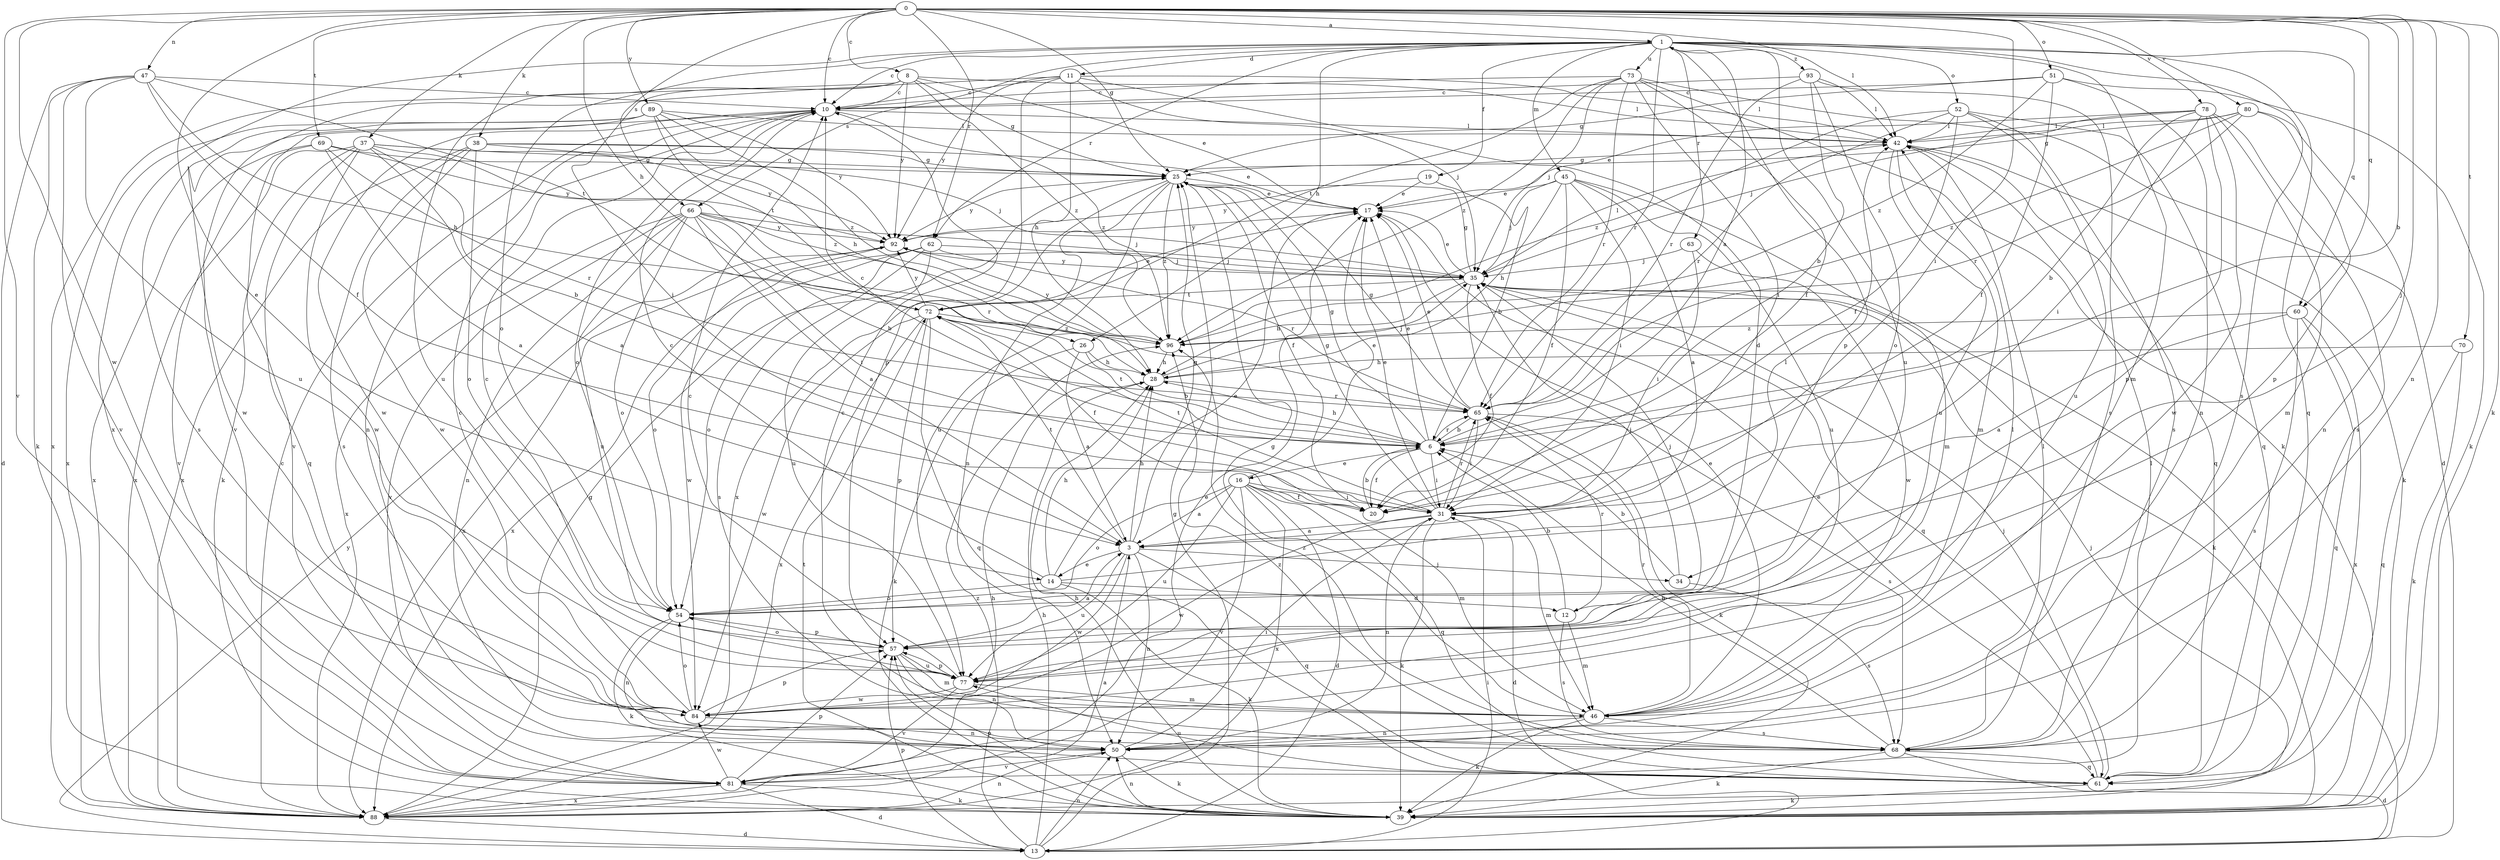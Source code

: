 strict digraph  {
0;
1;
3;
6;
8;
10;
11;
12;
13;
14;
16;
17;
19;
20;
25;
26;
28;
31;
34;
35;
37;
38;
39;
42;
45;
46;
47;
50;
51;
52;
54;
57;
60;
61;
62;
63;
65;
66;
68;
69;
70;
72;
73;
77;
78;
80;
81;
84;
88;
89;
92;
93;
96;
0 -> 1  [label=a];
0 -> 6  [label=b];
0 -> 8  [label=c];
0 -> 10  [label=c];
0 -> 14  [label=e];
0 -> 25  [label=g];
0 -> 26  [label=h];
0 -> 31  [label=i];
0 -> 34  [label=j];
0 -> 37  [label=k];
0 -> 38  [label=k];
0 -> 39  [label=k];
0 -> 42  [label=l];
0 -> 47  [label=n];
0 -> 50  [label=n];
0 -> 51  [label=o];
0 -> 60  [label=q];
0 -> 62  [label=r];
0 -> 66  [label=s];
0 -> 69  [label=t];
0 -> 70  [label=t];
0 -> 78  [label=v];
0 -> 80  [label=v];
0 -> 81  [label=v];
0 -> 84  [label=w];
0 -> 89  [label=y];
1 -> 10  [label=c];
1 -> 11  [label=d];
1 -> 19  [label=f];
1 -> 26  [label=h];
1 -> 45  [label=m];
1 -> 46  [label=m];
1 -> 52  [label=o];
1 -> 54  [label=o];
1 -> 57  [label=p];
1 -> 60  [label=q];
1 -> 61  [label=q];
1 -> 62  [label=r];
1 -> 63  [label=r];
1 -> 65  [label=r];
1 -> 66  [label=s];
1 -> 68  [label=s];
1 -> 73  [label=u];
1 -> 77  [label=u];
1 -> 88  [label=x];
1 -> 93  [label=z];
3 -> 14  [label=e];
3 -> 25  [label=g];
3 -> 28  [label=h];
3 -> 34  [label=j];
3 -> 50  [label=n];
3 -> 61  [label=q];
3 -> 72  [label=t];
3 -> 77  [label=u];
3 -> 84  [label=w];
6 -> 1  [label=a];
6 -> 10  [label=c];
6 -> 16  [label=e];
6 -> 17  [label=e];
6 -> 20  [label=f];
6 -> 25  [label=g];
6 -> 28  [label=h];
6 -> 31  [label=i];
6 -> 65  [label=r];
6 -> 72  [label=t];
8 -> 10  [label=c];
8 -> 17  [label=e];
8 -> 25  [label=g];
8 -> 31  [label=i];
8 -> 42  [label=l];
8 -> 77  [label=u];
8 -> 88  [label=x];
8 -> 92  [label=y];
8 -> 96  [label=z];
10 -> 42  [label=l];
10 -> 50  [label=n];
10 -> 54  [label=o];
10 -> 81  [label=v];
10 -> 84  [label=w];
10 -> 96  [label=z];
11 -> 10  [label=c];
11 -> 12  [label=d];
11 -> 28  [label=h];
11 -> 35  [label=j];
11 -> 42  [label=l];
11 -> 57  [label=p];
11 -> 81  [label=v];
11 -> 92  [label=y];
12 -> 6  [label=b];
12 -> 46  [label=m];
12 -> 65  [label=r];
12 -> 68  [label=s];
13 -> 25  [label=g];
13 -> 28  [label=h];
13 -> 31  [label=i];
13 -> 35  [label=j];
13 -> 50  [label=n];
13 -> 57  [label=p];
13 -> 92  [label=y];
13 -> 96  [label=z];
14 -> 10  [label=c];
14 -> 12  [label=d];
14 -> 17  [label=e];
14 -> 28  [label=h];
14 -> 39  [label=k];
14 -> 42  [label=l];
14 -> 54  [label=o];
16 -> 3  [label=a];
16 -> 13  [label=d];
16 -> 17  [label=e];
16 -> 20  [label=f];
16 -> 31  [label=i];
16 -> 46  [label=m];
16 -> 54  [label=o];
16 -> 61  [label=q];
16 -> 77  [label=u];
16 -> 81  [label=v];
16 -> 88  [label=x];
17 -> 92  [label=y];
19 -> 6  [label=b];
19 -> 17  [label=e];
19 -> 92  [label=y];
20 -> 6  [label=b];
25 -> 17  [label=e];
25 -> 20  [label=f];
25 -> 50  [label=n];
25 -> 77  [label=u];
25 -> 88  [label=x];
25 -> 92  [label=y];
25 -> 96  [label=z];
26 -> 3  [label=a];
26 -> 6  [label=b];
26 -> 28  [label=h];
26 -> 39  [label=k];
28 -> 35  [label=j];
28 -> 65  [label=r];
31 -> 3  [label=a];
31 -> 13  [label=d];
31 -> 17  [label=e];
31 -> 25  [label=g];
31 -> 39  [label=k];
31 -> 46  [label=m];
31 -> 50  [label=n];
31 -> 65  [label=r];
31 -> 72  [label=t];
31 -> 84  [label=w];
34 -> 6  [label=b];
34 -> 35  [label=j];
34 -> 68  [label=s];
35 -> 17  [label=e];
35 -> 20  [label=f];
35 -> 25  [label=g];
35 -> 28  [label=h];
35 -> 39  [label=k];
35 -> 42  [label=l];
35 -> 61  [label=q];
35 -> 72  [label=t];
35 -> 92  [label=y];
37 -> 3  [label=a];
37 -> 6  [label=b];
37 -> 25  [label=g];
37 -> 39  [label=k];
37 -> 61  [label=q];
37 -> 84  [label=w];
37 -> 88  [label=x];
37 -> 92  [label=y];
37 -> 96  [label=z];
38 -> 17  [label=e];
38 -> 25  [label=g];
38 -> 35  [label=j];
38 -> 54  [label=o];
38 -> 68  [label=s];
38 -> 84  [label=w];
38 -> 88  [label=x];
39 -> 28  [label=h];
39 -> 35  [label=j];
39 -> 50  [label=n];
39 -> 57  [label=p];
39 -> 72  [label=t];
42 -> 25  [label=g];
42 -> 39  [label=k];
42 -> 46  [label=m];
42 -> 61  [label=q];
42 -> 77  [label=u];
45 -> 3  [label=a];
45 -> 17  [label=e];
45 -> 20  [label=f];
45 -> 28  [label=h];
45 -> 31  [label=i];
45 -> 35  [label=j];
45 -> 46  [label=m];
45 -> 77  [label=u];
46 -> 10  [label=c];
46 -> 17  [label=e];
46 -> 25  [label=g];
46 -> 39  [label=k];
46 -> 42  [label=l];
46 -> 50  [label=n];
46 -> 65  [label=r];
46 -> 68  [label=s];
47 -> 10  [label=c];
47 -> 13  [label=d];
47 -> 20  [label=f];
47 -> 28  [label=h];
47 -> 39  [label=k];
47 -> 72  [label=t];
47 -> 77  [label=u];
47 -> 81  [label=v];
50 -> 31  [label=i];
50 -> 39  [label=k];
50 -> 81  [label=v];
51 -> 10  [label=c];
51 -> 20  [label=f];
51 -> 25  [label=g];
51 -> 39  [label=k];
51 -> 50  [label=n];
51 -> 96  [label=z];
52 -> 20  [label=f];
52 -> 42  [label=l];
52 -> 61  [label=q];
52 -> 65  [label=r];
52 -> 68  [label=s];
52 -> 77  [label=u];
52 -> 96  [label=z];
54 -> 35  [label=j];
54 -> 39  [label=k];
54 -> 50  [label=n];
54 -> 57  [label=p];
57 -> 3  [label=a];
57 -> 10  [label=c];
57 -> 46  [label=m];
57 -> 50  [label=n];
57 -> 54  [label=o];
57 -> 77  [label=u];
60 -> 3  [label=a];
60 -> 61  [label=q];
60 -> 68  [label=s];
60 -> 88  [label=x];
60 -> 96  [label=z];
61 -> 17  [label=e];
61 -> 35  [label=j];
61 -> 39  [label=k];
61 -> 77  [label=u];
61 -> 96  [label=z];
62 -> 35  [label=j];
62 -> 54  [label=o];
62 -> 65  [label=r];
62 -> 68  [label=s];
62 -> 77  [label=u];
62 -> 84  [label=w];
62 -> 88  [label=x];
63 -> 31  [label=i];
63 -> 35  [label=j];
63 -> 84  [label=w];
65 -> 6  [label=b];
65 -> 17  [label=e];
65 -> 25  [label=g];
65 -> 31  [label=i];
65 -> 39  [label=k];
65 -> 68  [label=s];
66 -> 3  [label=a];
66 -> 6  [label=b];
66 -> 31  [label=i];
66 -> 35  [label=j];
66 -> 50  [label=n];
66 -> 54  [label=o];
66 -> 65  [label=r];
66 -> 77  [label=u];
66 -> 81  [label=v];
66 -> 88  [label=x];
66 -> 92  [label=y];
68 -> 6  [label=b];
68 -> 13  [label=d];
68 -> 39  [label=k];
68 -> 42  [label=l];
68 -> 61  [label=q];
68 -> 96  [label=z];
69 -> 3  [label=a];
69 -> 25  [label=g];
69 -> 65  [label=r];
69 -> 81  [label=v];
69 -> 88  [label=x];
69 -> 92  [label=y];
70 -> 28  [label=h];
70 -> 39  [label=k];
70 -> 61  [label=q];
72 -> 17  [label=e];
72 -> 20  [label=f];
72 -> 57  [label=p];
72 -> 61  [label=q];
72 -> 84  [label=w];
72 -> 88  [label=x];
72 -> 92  [label=y];
72 -> 96  [label=z];
73 -> 10  [label=c];
73 -> 13  [label=d];
73 -> 20  [label=f];
73 -> 31  [label=i];
73 -> 35  [label=j];
73 -> 39  [label=k];
73 -> 65  [label=r];
73 -> 72  [label=t];
73 -> 96  [label=z];
77 -> 10  [label=c];
77 -> 46  [label=m];
77 -> 57  [label=p];
77 -> 81  [label=v];
77 -> 84  [label=w];
78 -> 6  [label=b];
78 -> 17  [label=e];
78 -> 31  [label=i];
78 -> 35  [label=j];
78 -> 42  [label=l];
78 -> 46  [label=m];
78 -> 57  [label=p];
78 -> 68  [label=s];
78 -> 84  [label=w];
80 -> 25  [label=g];
80 -> 42  [label=l];
80 -> 50  [label=n];
80 -> 57  [label=p];
80 -> 65  [label=r];
80 -> 96  [label=z];
81 -> 13  [label=d];
81 -> 17  [label=e];
81 -> 39  [label=k];
81 -> 42  [label=l];
81 -> 57  [label=p];
81 -> 84  [label=w];
81 -> 88  [label=x];
84 -> 10  [label=c];
84 -> 50  [label=n];
84 -> 54  [label=o];
84 -> 57  [label=p];
88 -> 3  [label=a];
88 -> 10  [label=c];
88 -> 13  [label=d];
88 -> 25  [label=g];
88 -> 28  [label=h];
88 -> 50  [label=n];
89 -> 28  [label=h];
89 -> 42  [label=l];
89 -> 68  [label=s];
89 -> 72  [label=t];
89 -> 84  [label=w];
89 -> 88  [label=x];
89 -> 92  [label=y];
89 -> 96  [label=z];
92 -> 35  [label=j];
92 -> 54  [label=o];
92 -> 88  [label=x];
93 -> 6  [label=b];
93 -> 10  [label=c];
93 -> 42  [label=l];
93 -> 54  [label=o];
93 -> 65  [label=r];
93 -> 68  [label=s];
96 -> 28  [label=h];
96 -> 92  [label=y];
}

